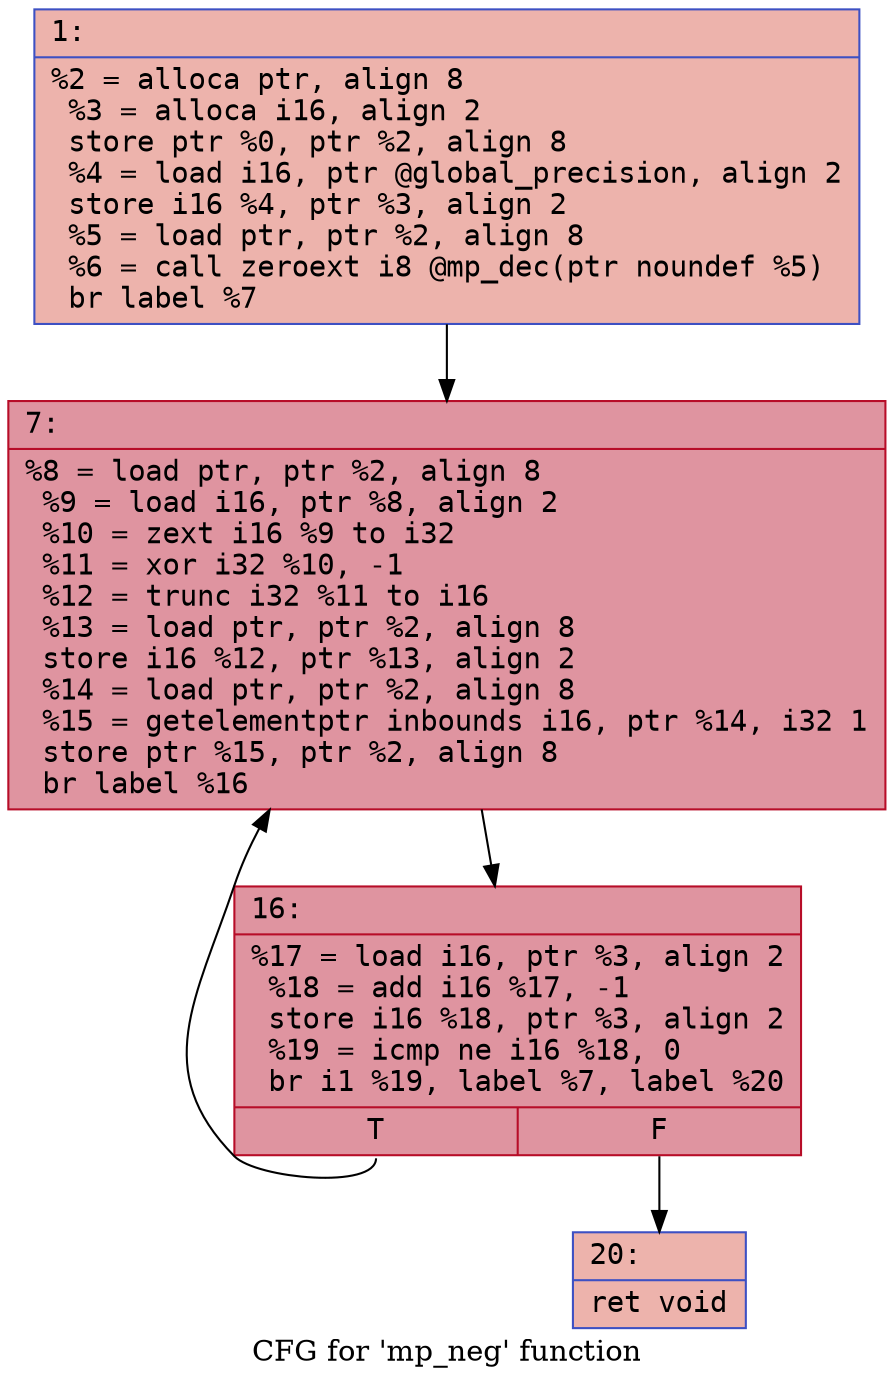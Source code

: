 digraph "CFG for 'mp_neg' function" {
	label="CFG for 'mp_neg' function";

	Node0x600001f92bc0 [shape=record,color="#3d50c3ff", style=filled, fillcolor="#d6524470" fontname="Courier",label="{1:\l|  %2 = alloca ptr, align 8\l  %3 = alloca i16, align 2\l  store ptr %0, ptr %2, align 8\l  %4 = load i16, ptr @global_precision, align 2\l  store i16 %4, ptr %3, align 2\l  %5 = load ptr, ptr %2, align 8\l  %6 = call zeroext i8 @mp_dec(ptr noundef %5)\l  br label %7\l}"];
	Node0x600001f92bc0 -> Node0x600001f92c10[tooltip="1 -> 7\nProbability 100.00%" ];
	Node0x600001f92c10 [shape=record,color="#b70d28ff", style=filled, fillcolor="#b70d2870" fontname="Courier",label="{7:\l|  %8 = load ptr, ptr %2, align 8\l  %9 = load i16, ptr %8, align 2\l  %10 = zext i16 %9 to i32\l  %11 = xor i32 %10, -1\l  %12 = trunc i32 %11 to i16\l  %13 = load ptr, ptr %2, align 8\l  store i16 %12, ptr %13, align 2\l  %14 = load ptr, ptr %2, align 8\l  %15 = getelementptr inbounds i16, ptr %14, i32 1\l  store ptr %15, ptr %2, align 8\l  br label %16\l}"];
	Node0x600001f92c10 -> Node0x600001f92c60[tooltip="7 -> 16\nProbability 100.00%" ];
	Node0x600001f92c60 [shape=record,color="#b70d28ff", style=filled, fillcolor="#b70d2870" fontname="Courier",label="{16:\l|  %17 = load i16, ptr %3, align 2\l  %18 = add i16 %17, -1\l  store i16 %18, ptr %3, align 2\l  %19 = icmp ne i16 %18, 0\l  br i1 %19, label %7, label %20\l|{<s0>T|<s1>F}}"];
	Node0x600001f92c60:s0 -> Node0x600001f92c10[tooltip="16 -> 7\nProbability 96.88%" ];
	Node0x600001f92c60:s1 -> Node0x600001f92cb0[tooltip="16 -> 20\nProbability 3.12%" ];
	Node0x600001f92cb0 [shape=record,color="#3d50c3ff", style=filled, fillcolor="#d6524470" fontname="Courier",label="{20:\l|  ret void\l}"];
}

